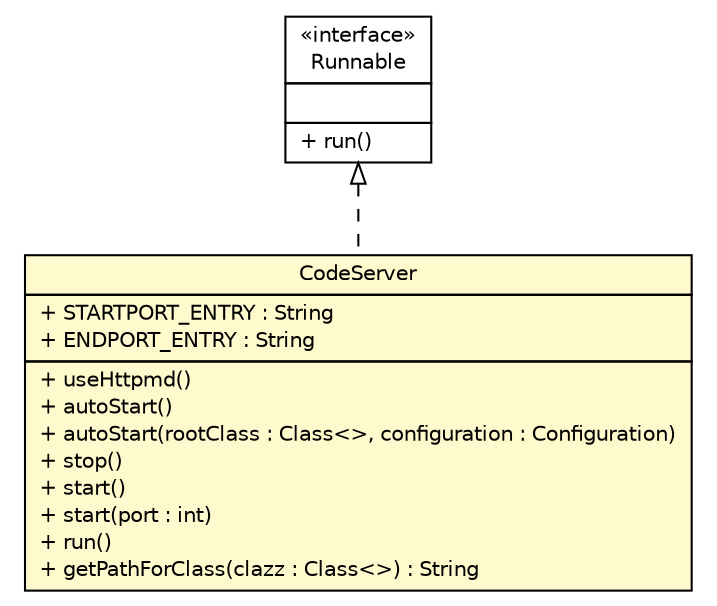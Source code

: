 #!/usr/local/bin/dot
#
# Class diagram 
# Generated by UMLGraph version R5_6 (http://www.umlgraph.org/)
#

digraph G {
	edge [fontname="Helvetica",fontsize=10,labelfontname="Helvetica",labelfontsize=10];
	node [fontname="Helvetica",fontsize=10,shape=plaintext];
	nodesep=0.25;
	ranksep=0.5;
	// sorcer.ssb.jini.studio.CodeServer
	c87491 [label=<<table title="sorcer.ssb.jini.studio.CodeServer" border="0" cellborder="1" cellspacing="0" cellpadding="2" port="p" bgcolor="lemonChiffon" href="./CodeServer.html">
		<tr><td><table border="0" cellspacing="0" cellpadding="1">
<tr><td align="center" balign="center"> CodeServer </td></tr>
		</table></td></tr>
		<tr><td><table border="0" cellspacing="0" cellpadding="1">
<tr><td align="left" balign="left"> + STARTPORT_ENTRY : String </td></tr>
<tr><td align="left" balign="left"> + ENDPORT_ENTRY : String </td></tr>
		</table></td></tr>
		<tr><td><table border="0" cellspacing="0" cellpadding="1">
<tr><td align="left" balign="left"> + useHttpmd() </td></tr>
<tr><td align="left" balign="left"> + autoStart() </td></tr>
<tr><td align="left" balign="left"> + autoStart(rootClass : Class&lt;&gt;, configuration : Configuration) </td></tr>
<tr><td align="left" balign="left"> + stop() </td></tr>
<tr><td align="left" balign="left"> + start() </td></tr>
<tr><td align="left" balign="left"> + start(port : int) </td></tr>
<tr><td align="left" balign="left"> + run() </td></tr>
<tr><td align="left" balign="left"> + getPathForClass(clazz : Class&lt;&gt;) : String </td></tr>
		</table></td></tr>
		</table>>, URL="./CodeServer.html", fontname="Helvetica", fontcolor="black", fontsize=10.0];
	//sorcer.ssb.jini.studio.CodeServer implements java.lang.Runnable
	c87554:p -> c87491:p [dir=back,arrowtail=empty,style=dashed];
	// java.lang.Runnable
	c87554 [label=<<table title="java.lang.Runnable" border="0" cellborder="1" cellspacing="0" cellpadding="2" port="p" href="http://docs.oracle.com/javase/7/docs/api/java/lang/Runnable.html">
		<tr><td><table border="0" cellspacing="0" cellpadding="1">
<tr><td align="center" balign="center"> &#171;interface&#187; </td></tr>
<tr><td align="center" balign="center"> Runnable </td></tr>
		</table></td></tr>
		<tr><td><table border="0" cellspacing="0" cellpadding="1">
<tr><td align="left" balign="left">  </td></tr>
		</table></td></tr>
		<tr><td><table border="0" cellspacing="0" cellpadding="1">
<tr><td align="left" balign="left"> + run() </td></tr>
		</table></td></tr>
		</table>>, URL="http://docs.oracle.com/javase/7/docs/api/java/lang/Runnable.html", fontname="Helvetica", fontcolor="black", fontsize=10.0];
}

